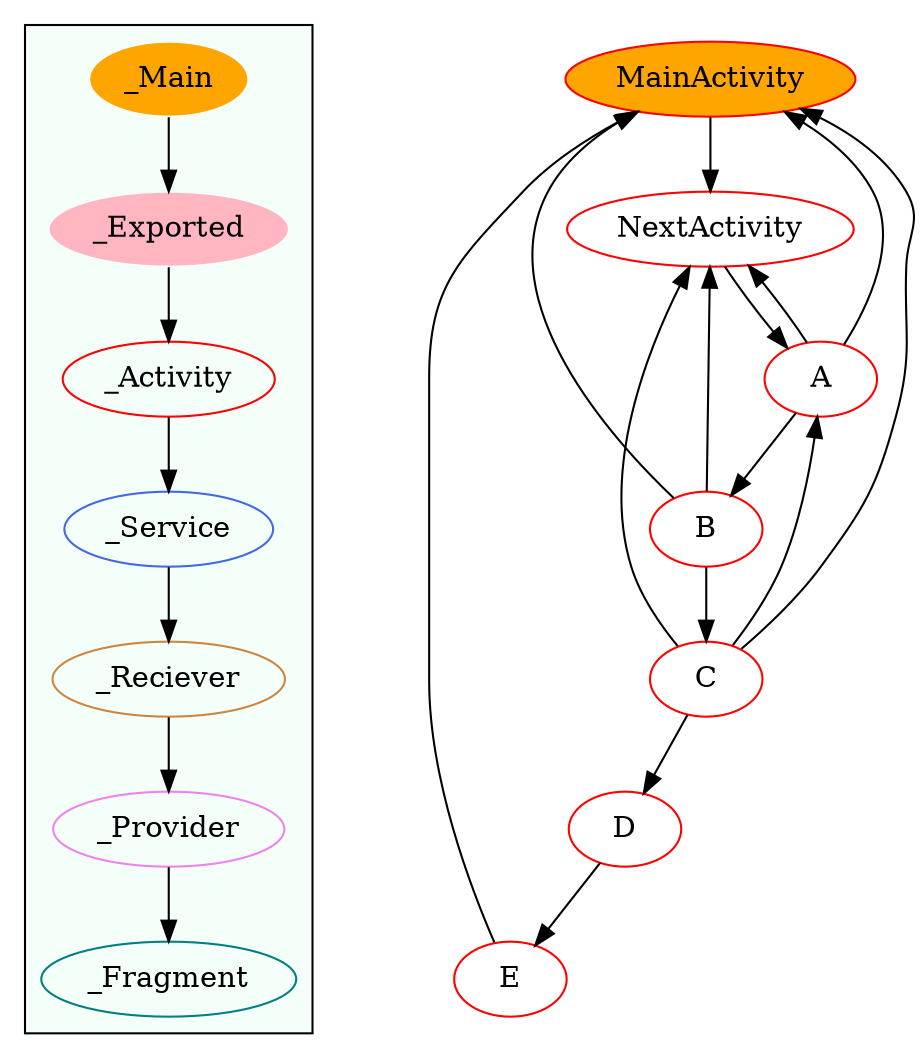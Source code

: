 digraph G {
subgraph cluster_legend{ 
bgcolor=mintcream;
_Activity[color = red];
_Service[color = royalblue];
_Provider[color = violet];
_Reciever[color = peru];
_Fragment[color = teal];
_Main[style=filled, fillcolor=orange, color = mintcream];
_Exported[style=filled, fillcolor=lightpink, color = mintcream];
_Main -> _Exported -> _Activity -> _Service -> _Reciever -> _Provider -> _Fragment; 
}
MainActivity[style=filled, fillcolor=orange, color = red];
B[color = red];
C[color = red];
D[color = red];
E[color = red];
NextActivity[color = red];
A[color = red];
MainActivity->NextActivity;
B->NextActivity;
B->C;
B->MainActivity;
C->NextActivity;
C->MainActivity;
C->D;
C->A;
D->E;
E->MainActivity;
NextActivity->A;
A->B;
A->NextActivity;
A->MainActivity;
}
